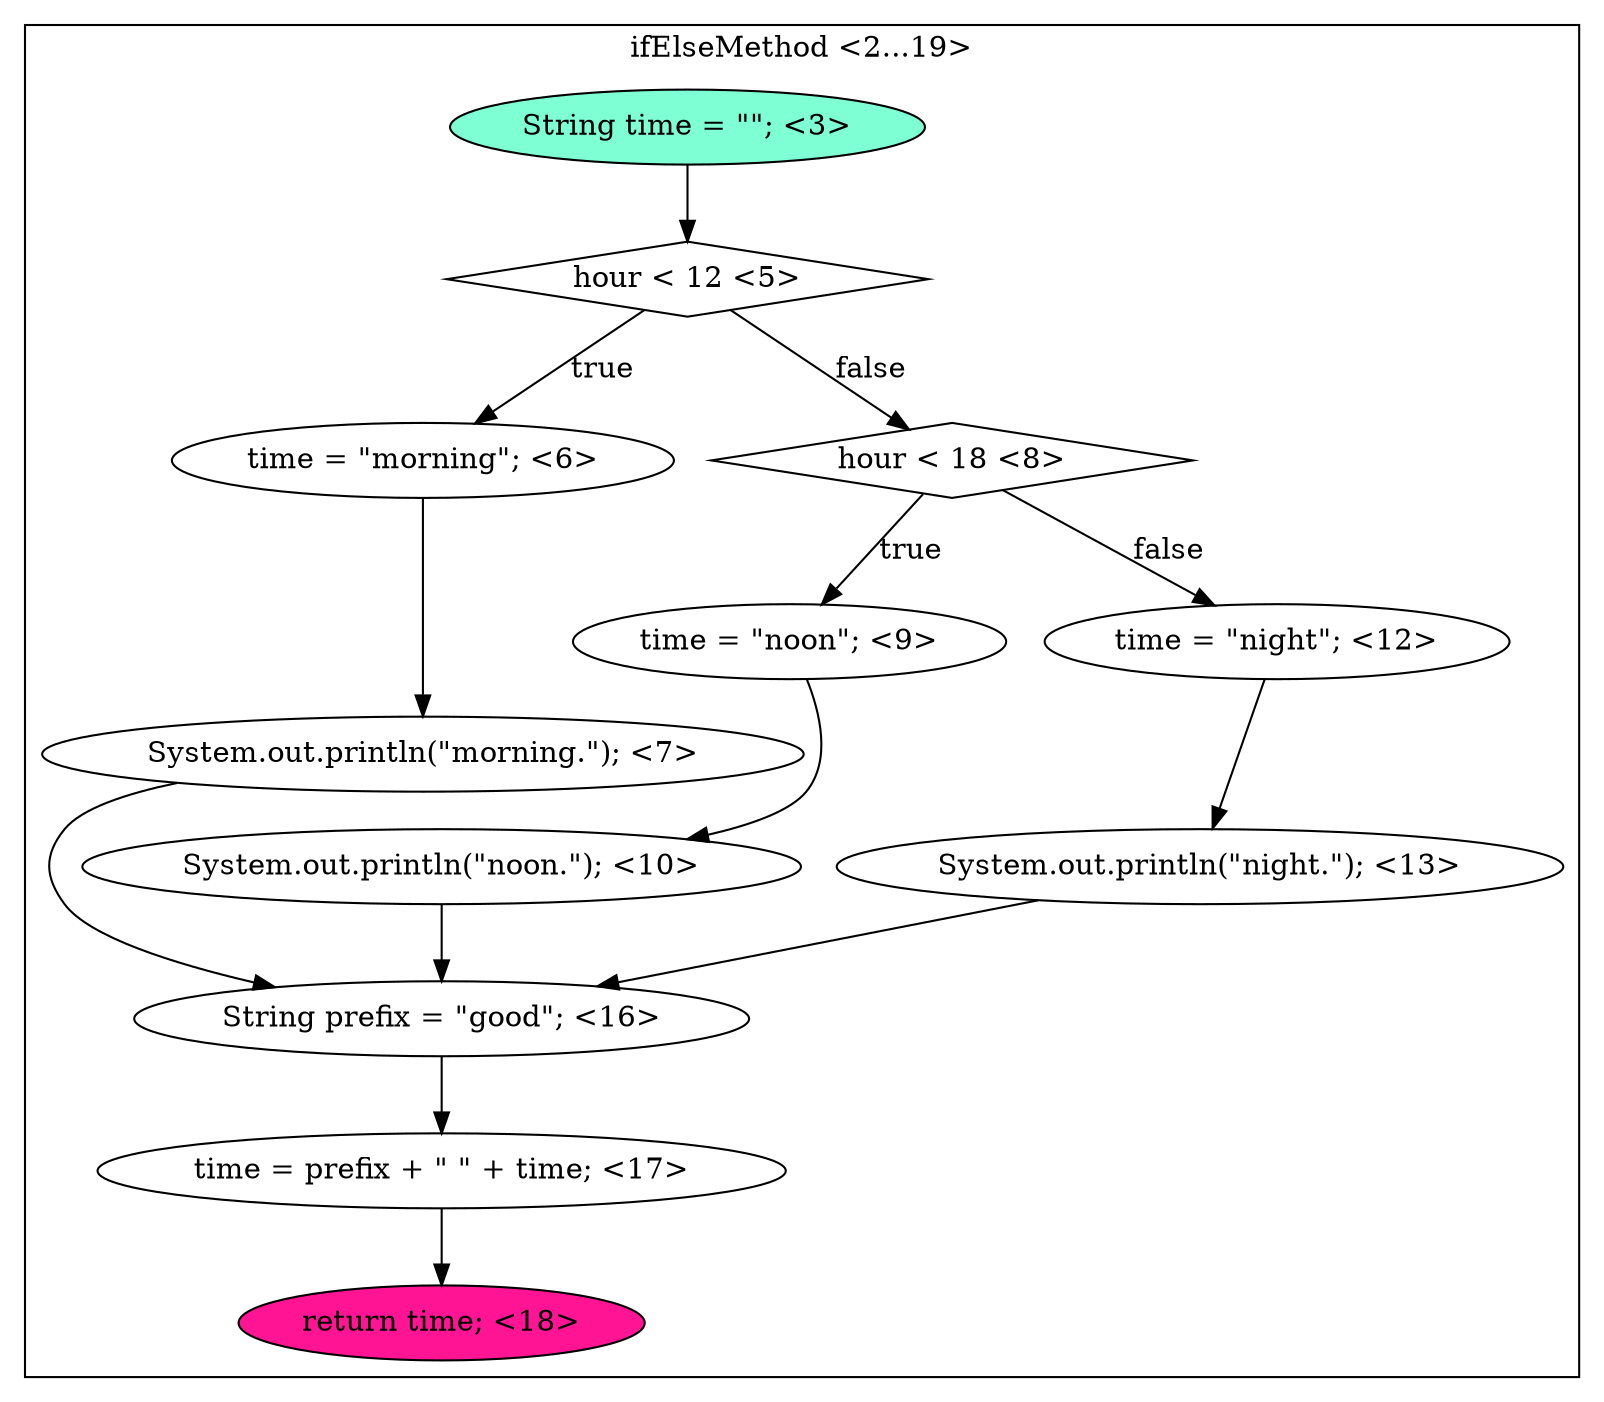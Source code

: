 digraph CFG {
subgraph cluster0 {
label = "ifElseMethod <2...19>";
0.0 [style = filled, label = "String time = \"\"; <3>", fillcolor = aquamarine, shape = ellipse];
0.1 [style = filled, label = "hour < 12 <5>", fillcolor = white, shape = diamond];
0.2 [style = filled, label = "time = \"morning\"; <6>", fillcolor = white, shape = ellipse];
0.3 [style = filled, label = "System.out.println(\"morning.\"); <7>", fillcolor = white, shape = ellipse];
0.4 [style = filled, label = "hour < 18 <8>", fillcolor = white, shape = diamond];
0.5 [style = filled, label = "time = \"noon\"; <9>", fillcolor = white, shape = ellipse];
0.6 [style = filled, label = "System.out.println(\"noon.\"); <10>", fillcolor = white, shape = ellipse];
0.7 [style = filled, label = "time = \"night\"; <12>", fillcolor = white, shape = ellipse];
0.8 [style = filled, label = "System.out.println(\"night.\"); <13>", fillcolor = white, shape = ellipse];
0.9 [style = filled, label = "String prefix = \"good\"; <16>", fillcolor = white, shape = ellipse];
0.10 [style = filled, label = "time = prefix + \" \" + time; <17>", fillcolor = white, shape = ellipse];
0.11 [style = filled, label = "return time; <18>", fillcolor = deeppink, shape = ellipse];
0.0 -> 0.1 [style = solid, label=""];
0.1 -> 0.2 [style = solid, label="true"];
0.1 -> 0.4 [style = solid, label="false"];
0.2 -> 0.3 [style = solid, label=""];
0.3 -> 0.9 [style = solid, label=""];
0.4 -> 0.5 [style = solid, label="true"];
0.4 -> 0.7 [style = solid, label="false"];
0.5 -> 0.6 [style = solid, label=""];
0.6 -> 0.9 [style = solid, label=""];
0.7 -> 0.8 [style = solid, label=""];
0.8 -> 0.9 [style = solid, label=""];
0.9 -> 0.10 [style = solid, label=""];
0.10 -> 0.11 [style = solid, label=""];
}
}